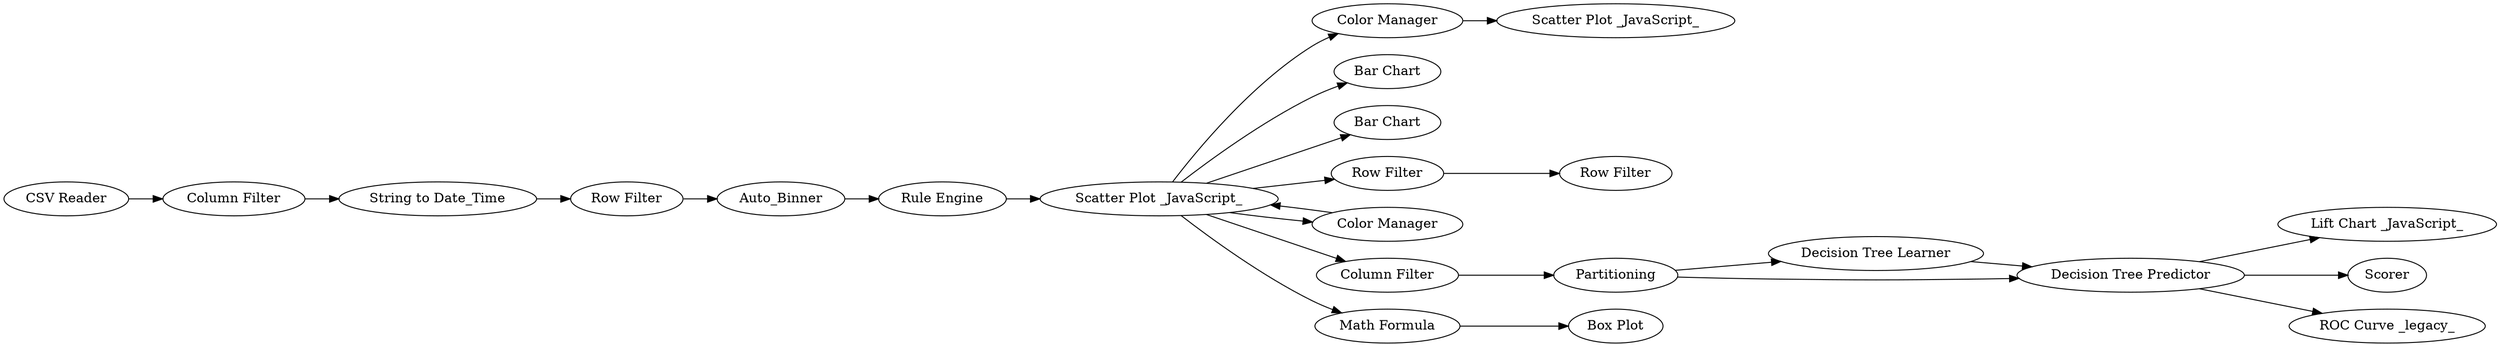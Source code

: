 digraph {
	30 [label="Scatter Plot _JavaScript_"]
	31 [label="Color Manager"]
	32 [label="Box Plot"]
	33 [label="Bar Chart"]
	34 [label="Bar Chart"]
	39 [label="Rule Engine"]
	42 [label="Row Filter"]
	46 [label="Column Filter"]
	47 [label="String to Date_Time"]
	55 [label=Auto_Binner]
	56 [label="Column Renamer"]
	51 [label="CSV Reader"]
	52 [label="Row Filter"]
	53 [label="Row Filter"]
	56 [label="Scatter Plot _JavaScript_"]
	57 [label="Color Manager"]
	62 [label="Decision Tree Learner"]
	65 [label="Decision Tree Predictor"]
	66 [label=Partitioning]
	67 [label="Lift Chart _JavaScript_"]
	68 [label=Scorer]
	69 [label="ROC Curve _legacy_"]
	70 [label="Column Filter"]
	71 [label="Math Formula"]
	39 -> 56
	42 -> 55
	46 -> 47
	47 -> 42
	55 -> 39
	31 -> 30
	56 -> 52
	56 -> 57
	56 -> 31
	56 -> 33
	56 -> 34
	56 -> 70
	56 -> 71
	51 -> 46
	52 -> 53
	57 -> 56
	62 -> 65
	65 -> 67
	65 -> 69
	65 -> 68
	66 -> 65
	66 -> 62
	70 -> 66
	71 -> 32
	rankdir=LR
}
